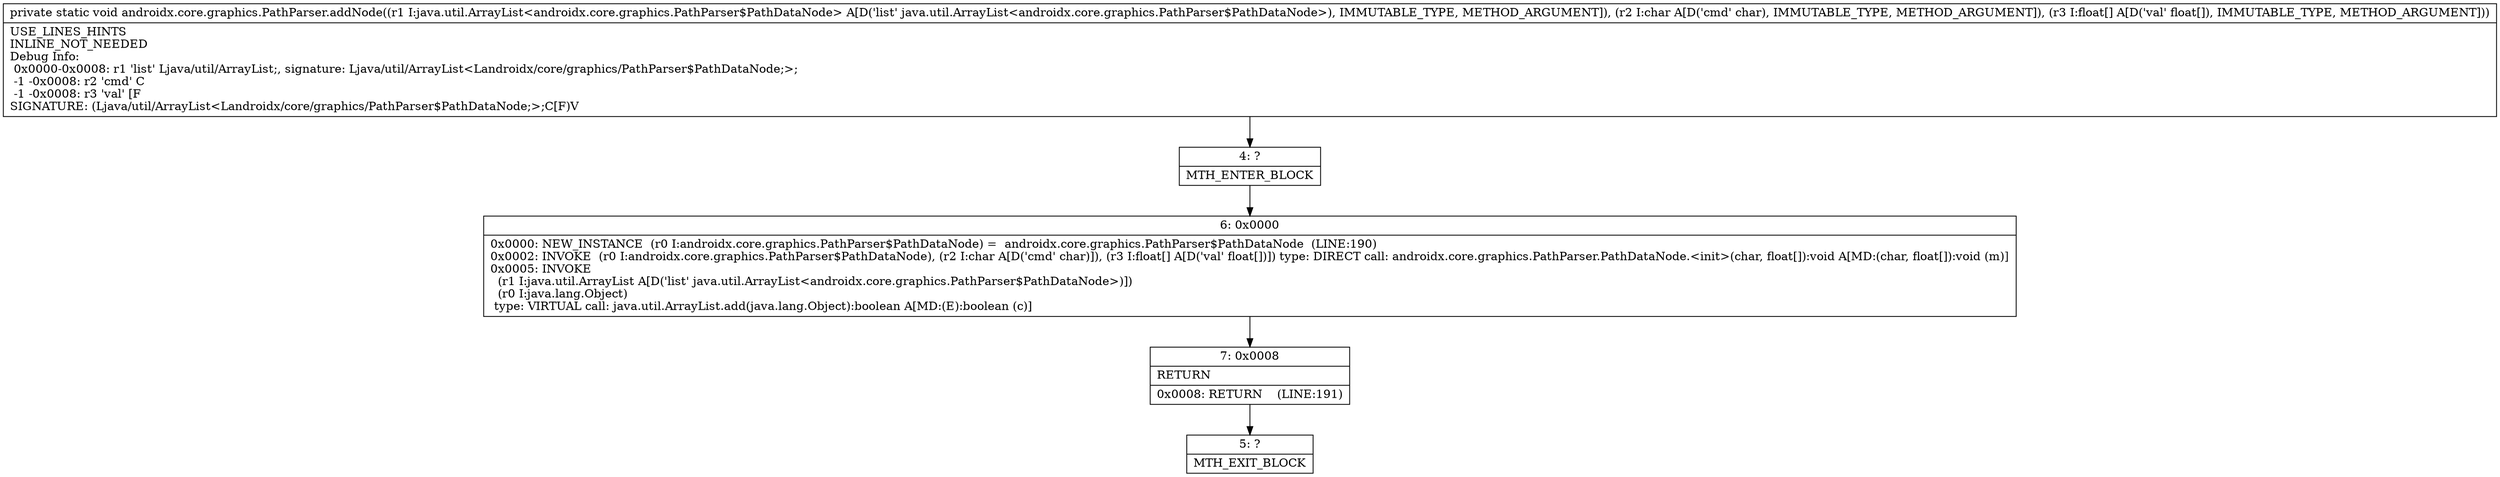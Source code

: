 digraph "CFG forandroidx.core.graphics.PathParser.addNode(Ljava\/util\/ArrayList;C[F)V" {
Node_4 [shape=record,label="{4\:\ ?|MTH_ENTER_BLOCK\l}"];
Node_6 [shape=record,label="{6\:\ 0x0000|0x0000: NEW_INSTANCE  (r0 I:androidx.core.graphics.PathParser$PathDataNode) =  androidx.core.graphics.PathParser$PathDataNode  (LINE:190)\l0x0002: INVOKE  (r0 I:androidx.core.graphics.PathParser$PathDataNode), (r2 I:char A[D('cmd' char)]), (r3 I:float[] A[D('val' float[])]) type: DIRECT call: androidx.core.graphics.PathParser.PathDataNode.\<init\>(char, float[]):void A[MD:(char, float[]):void (m)]\l0x0005: INVOKE  \l  (r1 I:java.util.ArrayList A[D('list' java.util.ArrayList\<androidx.core.graphics.PathParser$PathDataNode\>)])\l  (r0 I:java.lang.Object)\l type: VIRTUAL call: java.util.ArrayList.add(java.lang.Object):boolean A[MD:(E):boolean (c)]\l}"];
Node_7 [shape=record,label="{7\:\ 0x0008|RETURN\l|0x0008: RETURN    (LINE:191)\l}"];
Node_5 [shape=record,label="{5\:\ ?|MTH_EXIT_BLOCK\l}"];
MethodNode[shape=record,label="{private static void androidx.core.graphics.PathParser.addNode((r1 I:java.util.ArrayList\<androidx.core.graphics.PathParser$PathDataNode\> A[D('list' java.util.ArrayList\<androidx.core.graphics.PathParser$PathDataNode\>), IMMUTABLE_TYPE, METHOD_ARGUMENT]), (r2 I:char A[D('cmd' char), IMMUTABLE_TYPE, METHOD_ARGUMENT]), (r3 I:float[] A[D('val' float[]), IMMUTABLE_TYPE, METHOD_ARGUMENT]))  | USE_LINES_HINTS\lINLINE_NOT_NEEDED\lDebug Info:\l  0x0000\-0x0008: r1 'list' Ljava\/util\/ArrayList;, signature: Ljava\/util\/ArrayList\<Landroidx\/core\/graphics\/PathParser$PathDataNode;\>;\l  \-1 \-0x0008: r2 'cmd' C\l  \-1 \-0x0008: r3 'val' [F\lSIGNATURE: (Ljava\/util\/ArrayList\<Landroidx\/core\/graphics\/PathParser$PathDataNode;\>;C[F)V\l}"];
MethodNode -> Node_4;Node_4 -> Node_6;
Node_6 -> Node_7;
Node_7 -> Node_5;
}

